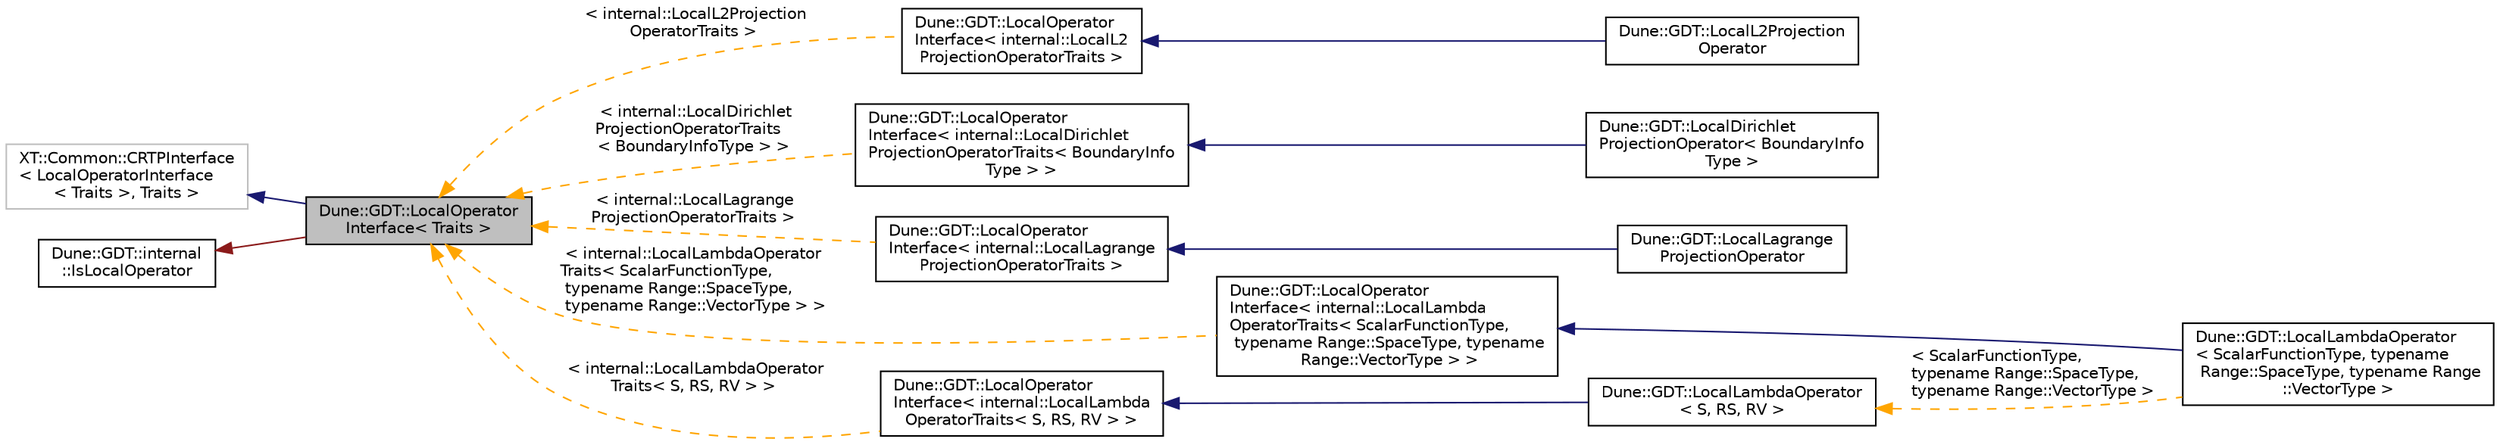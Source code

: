 digraph "Dune::GDT::LocalOperatorInterface&lt; Traits &gt;"
{
  edge [fontname="Helvetica",fontsize="10",labelfontname="Helvetica",labelfontsize="10"];
  node [fontname="Helvetica",fontsize="10",shape=record];
  rankdir="LR";
  Node0 [label="Dune::GDT::LocalOperator\lInterface\< Traits \>",height=0.2,width=0.4,color="black", fillcolor="grey75", style="filled", fontcolor="black"];
  Node1 -> Node0 [dir="back",color="midnightblue",fontsize="10",style="solid",fontname="Helvetica"];
  Node1 [label="XT::Common::CRTPInterface\l\< LocalOperatorInterface\l\< Traits \>, Traits \>",height=0.2,width=0.4,color="grey75", fillcolor="white", style="filled"];
  Node2 -> Node0 [dir="back",color="firebrick4",fontsize="10",style="solid",fontname="Helvetica"];
  Node2 [label="Dune::GDT::internal\l::IsLocalOperator",height=0.2,width=0.4,color="black", fillcolor="white", style="filled",URL="$a01678.html"];
  Node0 -> Node3 [dir="back",color="orange",fontsize="10",style="dashed",label=" \< internal::LocalL2Projection\lOperatorTraits \>" ,fontname="Helvetica"];
  Node3 [label="Dune::GDT::LocalOperator\lInterface\< internal::LocalL2\lProjectionOperatorTraits \>",height=0.2,width=0.4,color="black", fillcolor="white", style="filled",URL="$a01690.html"];
  Node3 -> Node4 [dir="back",color="midnightblue",fontsize="10",style="solid",fontname="Helvetica"];
  Node4 [label="Dune::GDT::LocalL2Projection\lOperator",height=0.2,width=0.4,color="black", fillcolor="white", style="filled",URL="$a01730.html"];
  Node0 -> Node5 [dir="back",color="orange",fontsize="10",style="dashed",label=" \< internal::LocalDirichlet\lProjectionOperatorTraits\l\< BoundaryInfoType \> \>" ,fontname="Helvetica"];
  Node5 [label="Dune::GDT::LocalOperator\lInterface\< internal::LocalDirichlet\lProjectionOperatorTraits\< BoundaryInfo\lType \> \>",height=0.2,width=0.4,color="black", fillcolor="white", style="filled",URL="$a01690.html"];
  Node5 -> Node6 [dir="back",color="midnightblue",fontsize="10",style="solid",fontname="Helvetica"];
  Node6 [label="Dune::GDT::LocalDirichlet\lProjectionOperator\< BoundaryInfo\lType \>",height=0.2,width=0.4,color="black", fillcolor="white", style="filled",URL="$a01642.html"];
  Node0 -> Node7 [dir="back",color="orange",fontsize="10",style="dashed",label=" \< internal::LocalLagrange\lProjectionOperatorTraits \>" ,fontname="Helvetica"];
  Node7 [label="Dune::GDT::LocalOperator\lInterface\< internal::LocalLagrange\lProjectionOperatorTraits \>",height=0.2,width=0.4,color="black", fillcolor="white", style="filled",URL="$a01690.html"];
  Node7 -> Node8 [dir="back",color="midnightblue",fontsize="10",style="solid",fontname="Helvetica"];
  Node8 [label="Dune::GDT::LocalLagrange\lProjectionOperator",height=0.2,width=0.4,color="black", fillcolor="white", style="filled",URL="$a01742.html"];
  Node0 -> Node9 [dir="back",color="orange",fontsize="10",style="dashed",label=" \< internal::LocalLambdaOperator\lTraits\< ScalarFunctionType,\l typename Range::SpaceType,\l typename Range::VectorType \> \>" ,fontname="Helvetica"];
  Node9 [label="Dune::GDT::LocalOperator\lInterface\< internal::LocalLambda\lOperatorTraits\< ScalarFunctionType,\l typename Range::SpaceType, typename\l Range::VectorType \> \>",height=0.2,width=0.4,color="black", fillcolor="white", style="filled",URL="$a01690.html"];
  Node9 -> Node10 [dir="back",color="midnightblue",fontsize="10",style="solid",fontname="Helvetica"];
  Node10 [label="Dune::GDT::LocalLambdaOperator\l\< ScalarFunctionType, typename\l Range::SpaceType, typename Range\l::VectorType \>",height=0.2,width=0.4,color="black", fillcolor="white", style="filled",URL="$a01750.html"];
  Node0 -> Node11 [dir="back",color="orange",fontsize="10",style="dashed",label=" \< internal::LocalLambdaOperator\lTraits\< S, RS, RV \> \>" ,fontname="Helvetica"];
  Node11 [label="Dune::GDT::LocalOperator\lInterface\< internal::LocalLambda\lOperatorTraits\< S, RS, RV \> \>",height=0.2,width=0.4,color="black", fillcolor="white", style="filled",URL="$a01690.html"];
  Node11 -> Node12 [dir="back",color="midnightblue",fontsize="10",style="solid",fontname="Helvetica"];
  Node12 [label="Dune::GDT::LocalLambdaOperator\l\< S, RS, RV \>",height=0.2,width=0.4,color="black", fillcolor="white", style="filled",URL="$a01750.html"];
  Node12 -> Node10 [dir="back",color="orange",fontsize="10",style="dashed",label=" \< ScalarFunctionType,\l typename Range::SpaceType,\l typename Range::VectorType \>" ,fontname="Helvetica"];
}

